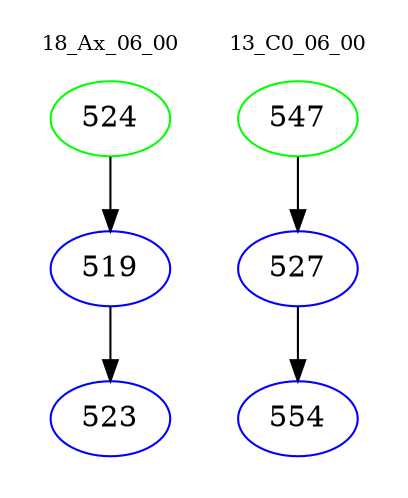 digraph{
subgraph cluster_0 {
color = white
label = "18_Ax_06_00";
fontsize=10;
T0_524 [label="524", color="green"]
T0_524 -> T0_519 [color="black"]
T0_519 [label="519", color="blue"]
T0_519 -> T0_523 [color="black"]
T0_523 [label="523", color="blue"]
}
subgraph cluster_1 {
color = white
label = "13_C0_06_00";
fontsize=10;
T1_547 [label="547", color="green"]
T1_547 -> T1_527 [color="black"]
T1_527 [label="527", color="blue"]
T1_527 -> T1_554 [color="black"]
T1_554 [label="554", color="blue"]
}
}

